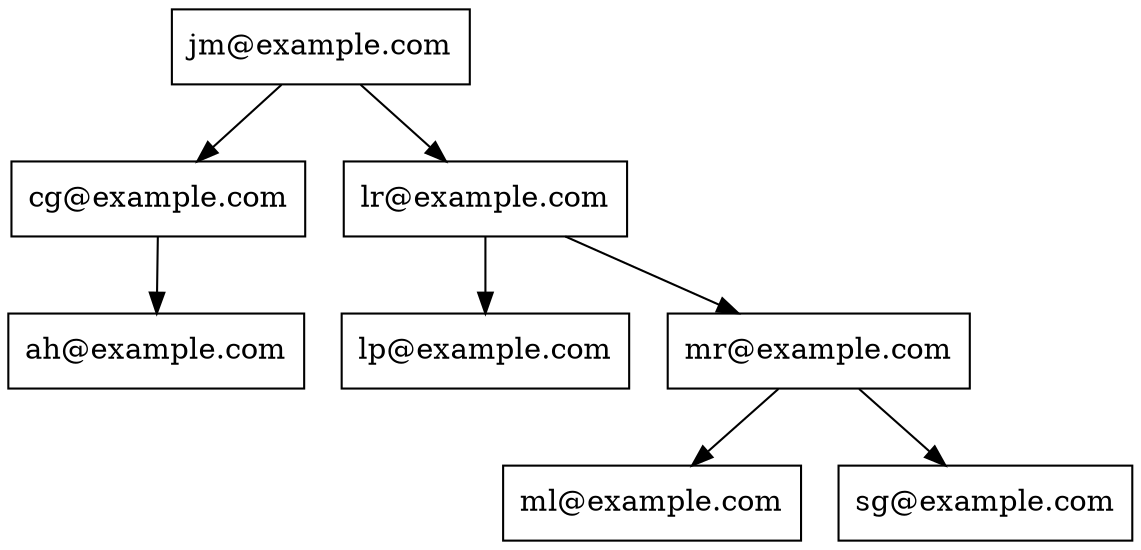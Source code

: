 digraph AVLTree {
    node [shape=record];
    "jm@example.com" -> "cg@example.com";
    "jm@example.com" -> "lr@example.com";
    "cg@example.com" -> "ah@example.com";
    "lr@example.com" -> "lp@example.com";
    "lr@example.com" -> "mr@example.com";
    "mr@example.com" -> "ml@example.com";
    "mr@example.com" -> "sg@example.com";
}
